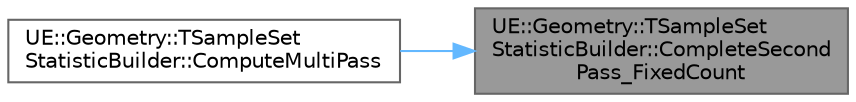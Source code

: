 digraph "UE::Geometry::TSampleSetStatisticBuilder::CompleteSecondPass_FixedCount"
{
 // INTERACTIVE_SVG=YES
 // LATEX_PDF_SIZE
  bgcolor="transparent";
  edge [fontname=Helvetica,fontsize=10,labelfontname=Helvetica,labelfontsize=10];
  node [fontname=Helvetica,fontsize=10,shape=box,height=0.2,width=0.4];
  rankdir="RL";
  Node1 [id="Node000001",label="UE::Geometry::TSampleSet\lStatisticBuilder::CompleteSecond\lPass_FixedCount",height=0.2,width=0.4,color="gray40", fillcolor="grey60", style="filled", fontcolor="black",tooltip=" "];
  Node1 -> Node2 [id="edge1_Node000001_Node000002",dir="back",color="steelblue1",style="solid",tooltip=" "];
  Node2 [id="Node000002",label="UE::Geometry::TSampleSet\lStatisticBuilder::ComputeMultiPass",height=0.2,width=0.4,color="grey40", fillcolor="white", style="filled",URL="$dc/d3e/structUE_1_1Geometry_1_1TSampleSetStatisticBuilder.html#a7af157c48d10d29146940cc081ab3725",tooltip=" "];
}
